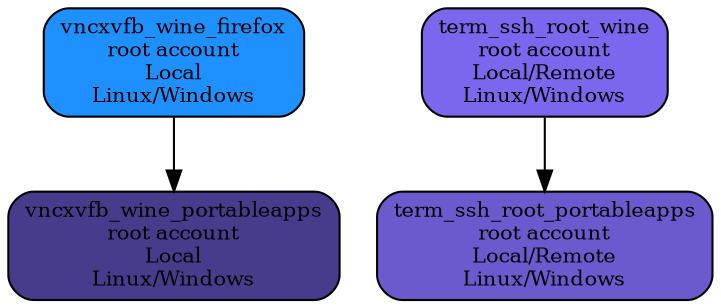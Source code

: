 digraph docker
{
 "vncxvfb_wine_firefox" [label="vncxvfb_wine_firefox\nroot account\nLocal\nLinux/Windows",shape=box,fillcolor="dodgerblue",style="filled,rounded", fontsize="10.0"];
 "vncxvfb_wine_portableapps" [label="vncxvfb_wine_portableapps\nroot account\nLocal\nLinux/Windows",shape=box,fillcolor="slateblue4",style="filled,rounded", fontsize="10.0"];
 "term_ssh_root_wine" [label="term_ssh_root_wine\nroot account\nLocal/Remote\nLinux/Windows",shape=box,fillcolor="slateblue2",style="filled,rounded", fontsize="10.0"];
 "term_ssh_root_portableapps" [label="term_ssh_root_portableapps\nroot account\nLocal/Remote\nLinux/Windows",shape=box,fillcolor="slateblue",style="filled,rounded", fontsize="10.0"];
 "vncxvfb_wine_firefox" -> "vncxvfb_wine_portableapps";
 "term_ssh_root_wine" -> "term_ssh_root_portableapps";
}
